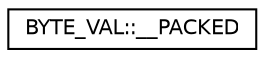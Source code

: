 digraph "Graphical Class Hierarchy"
{
  edge [fontname="Helvetica",fontsize="10",labelfontname="Helvetica",labelfontsize="10"];
  node [fontname="Helvetica",fontsize="10",shape=record];
  rankdir="LR";
  Node1 [label="BYTE_VAL::__PACKED",height=0.2,width=0.4,color="black", fillcolor="white", style="filled",URL="$struct_b_y_t_e___v_a_l_1_1_____p_a_c_k_e_d.html"];
}
